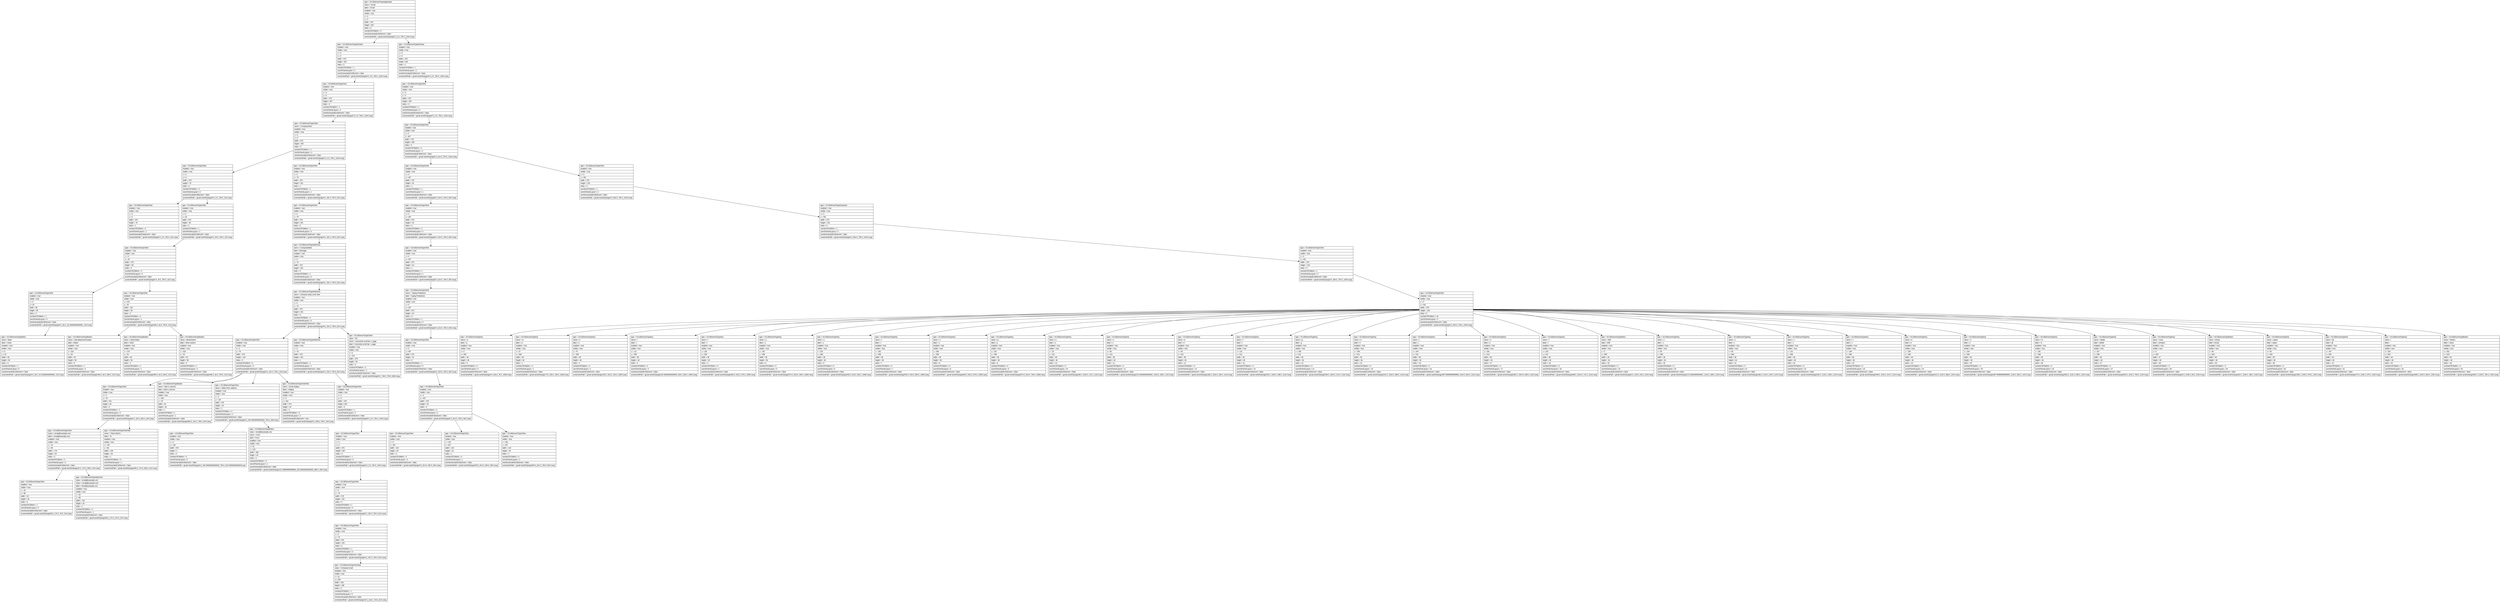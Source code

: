 digraph Layout {

	node [shape=record fontname=Arial];

	0	[label="{type = XCUIElementTypeApplication\l|name = Gmail\l|label = Gmail\l|enabled = true\l|visible = true\l|x = 0\l|y = 0\l|width = 375\l|height = 667\l|index = 0\l|numberOfChildren = 3\l|eventGeneratedOnElement = false \l|screenshotPath = gmail-send/S2/pngs/0.0_0.0_750.0_1334.0.png\l}"]
	1	[label="{type = XCUIElementTypeWindow\l|enabled = true\l|visible = true\l|x = 0\l|y = 0\l|width = 375\l|height = 667\l|index = 0\l|numberOfChildren = 1\l|numInParentLayout = 0\l|eventGeneratedOnElement = false \l|screenshotPath = gmail-send/S2/pngs/0.0_0.0_750.0_1334.0.png\l}"]
	2	[label="{type = XCUIElementTypeWindow\l|enabled = true\l|visible = true\l|x = 0\l|y = 0\l|width = 375\l|height = 667\l|index = 2\l|numberOfChildren = 1\l|numInParentLayout = 2\l|eventGeneratedOnElement = false \l|screenshotPath = gmail-send/S2/pngs/0.0_0.0_750.0_1334.0.png\l}"]
	3	[label="{type = XCUIElementTypeOther\l|enabled = true\l|visible = true\l|x = 0\l|y = 0\l|width = 375\l|height = 667\l|index = 0\l|numberOfChildren = 1\l|numInParentLayout = 0\l|eventGeneratedOnElement = false \l|screenshotPath = gmail-send/S2/pngs/0.0_0.0_750.0_1334.0.png\l}"]
	4	[label="{type = XCUIElementTypeOther\l|enabled = true\l|visible = true\l|x = 0\l|y = 0\l|width = 375\l|height = 667\l|index = 0\l|numberOfChildren = 1\l|numInParentLayout = 0\l|eventGeneratedOnElement = false \l|screenshotPath = gmail-send/S2/pngs/0.0_0.0_750.0_1334.0.png\l}"]
	5	[label="{type = XCUIElementTypeOther\l|name = ComposeView\l|enabled = true\l|visible = true\l|x = 0\l|y = 0\l|width = 375\l|height = 667\l|index = 0\l|numberOfChildren = 2\l|numInParentLayout = 0\l|eventGeneratedOnElement = false \l|screenshotPath = gmail-send/S2/pngs/0.0_0.0_750.0_1334.0.png\l}"]
	6	[label="{type = XCUIElementTypeOther\l|enabled = true\l|visible = true\l|x = 0\l|y = 407\l|width = 375\l|height = 260\l|index = 0\l|numberOfChildren = 4\l|numInParentLayout = 0\l|eventGeneratedOnElement = false \l|screenshotPath = gmail-send/S2/pngs/0.0_814.0_750.0_1334.0.png\l}"]
	7	[label="{type = XCUIElementTypeOther\l|enabled = true\l|visible = true\l|x = 0\l|y = 0\l|width = 375\l|height = 76\l|index = 0\l|numberOfChildren = 3\l|numInParentLayout = 0\l|eventGeneratedOnElement = false \l|screenshotPath = gmail-send/S2/pngs/0.0_0.0_750.0_152.0.png\l}"]
	8	[label="{type = XCUIElementTypeOther\l|enabled = true\l|visible = true\l|x = 0\l|y = 76\l|width = 375\l|height = 331\l|index = 1\l|numberOfChildren = 1\l|numInParentLayout = 1\l|eventGeneratedOnElement = false \l|screenshotPath = gmail-send/S2/pngs/0.0_152.0_750.0_814.0.png\l}"]
	9	[label="{type = XCUIElementTypeOther\l|enabled = true\l|visible = true\l|x = 0\l|y = 407\l|width = 375\l|height = 44\l|index = 1\l|numberOfChildren = 1\l|numInParentLayout = 1\l|eventGeneratedOnElement = false \l|screenshotPath = gmail-send/S2/pngs/0.0_814.0_750.0_902.0.png\l}"]
	10	[label="{type = XCUIElementTypeOther\l|enabled = true\l|visible = true\l|x = 0\l|y = 451\l|width = 375\l|height = 216\l|index = 3\l|numberOfChildren = 1\l|numInParentLayout = 3\l|eventGeneratedOnElement = false \l|screenshotPath = gmail-send/S2/pngs/0.0_902.0_750.0_1334.0.png\l}"]
	11	[label="{type = XCUIElementTypeOther\l|enabled = true\l|visible = true\l|x = 0\l|y = 0\l|width = 375\l|height = 76\l|index = 1\l|numberOfChildren = 0\l|numInParentLayout = 1\l|eventGeneratedOnElement = false \l|screenshotPath = gmail-send/S2/pngs/0.0_0.0_750.0_152.0.png\l}"]
	12	[label="{type = XCUIElementTypeOther\l|enabled = true\l|visible = true\l|x = 0\l|y = 20\l|width = 375\l|height = 56\l|index = 2\l|numberOfChildren = 1\l|numInParentLayout = 2\l|eventGeneratedOnElement = false \l|screenshotPath = gmail-send/S2/pngs/0.0_40.0_750.0_152.0.png\l}"]
	13	[label="{type = XCUIElementTypeOther\l|enabled = true\l|visible = true\l|x = 0\l|y = 76\l|width = 375\l|height = 331\l|index = 0\l|numberOfChildren = 1\l|numInParentLayout = 0\l|eventGeneratedOnElement = false \l|screenshotPath = gmail-send/S2/pngs/0.0_152.0_750.0_814.0.png\l}"]
	14	[label="{type = XCUIElementTypeOther\l|enabled = true\l|visible = true\l|x = 0\l|y = 407\l|width = 375\l|height = 44\l|index = 0\l|numberOfChildren = 2\l|numInParentLayout = 0\l|eventGeneratedOnElement = false \l|screenshotPath = gmail-send/S2/pngs/0.0_814.0_750.0_902.0.png\l}"]
	15	[label="{type = XCUIElementTypeKeyboard\l|enabled = true\l|visible = true\l|x = 0\l|y = 451\l|width = 375\l|height = 216\l|index = 0\l|numberOfChildren = 1\l|numInParentLayout = 0\l|eventGeneratedOnElement = false \l|screenshotPath = gmail-send/S2/pngs/0.0_902.0_750.0_1334.0.png\l}"]
	16	[label="{type = XCUIElementTypeOther\l|enabled = true\l|visible = true\l|x = 0\l|y = 20\l|width = 375\l|height = 56\l|index = 0\l|numberOfChildren = 3\l|numInParentLayout = 0\l|eventGeneratedOnElement = false \l|screenshotPath = gmail-send/S2/pngs/0.0_40.0_750.0_152.0.png\l}"]
	17	[label="{type = XCUIElementTypeWebView\l|name = ComposeEditor\l|label = Message\l|enabled = true\l|visible = true\l|x = 0\l|y = 76\l|width = 375\l|height = 331\l|index = 0\l|numberOfChildren = 1\l|numInParentLayout = 0\l|eventGeneratedOnElement = false \l|screenshotPath = gmail-send/S2/pngs/0.0_152.0_750.0_814.0.png\l}"]
	18	[label="{type = XCUIElementTypeOther\l|enabled = true\l|visible = true\l|x = 0\l|y = 407\l|width = 375\l|height = 44\l|index = 1\l|numberOfChildren = 1\l|numInParentLayout = 1\l|eventGeneratedOnElement = false \l|screenshotPath = gmail-send/S2/pngs/0.0_814.0_750.0_902.0.png\l}"]
	19	[label="{type = XCUIElementTypeOther\l|enabled = true\l|visible = true\l|x = 0\l|y = 451\l|width = 375\l|height = 216\l|index = 0\l|numberOfChildren = 1\l|numInParentLayout = 0\l|eventGeneratedOnElement = false \l|screenshotPath = gmail-send/S2/pngs/0.0_902.0_750.0_1334.0.png\l}"]
	20	[label="{type = XCUIElementTypeOther\l|enabled = true\l|visible = true\l|x = 0\l|y = 20\l|width = 56\l|height = 56\l|index = 0\l|numberOfChildren = 1\l|numInParentLayout = 0\l|eventGeneratedOnElement = false \l|screenshotPath = gmail-send/S2/pngs/0.0_40.0_112.00000000000001_152.0.png\l}"]
	21	[label="{type = XCUIElementTypeOther\l|enabled = true\l|visible = true\l|x = 223\l|y = 20\l|width = 152\l|height = 56\l|index = 2\l|numberOfChildren = 3\l|numInParentLayout = 2\l|eventGeneratedOnElement = false \l|screenshotPath = gmail-send/S2/pngs/446.0_40.0_750.0_152.0.png\l}"]
	22	[label="{type = XCUIElementTypeWebView\l|name = Compose body scroll view\l|enabled = true\l|visible = true\l|x = 0\l|y = 76\l|width = 375\l|height = 331\l|index = 0\l|numberOfChildren = 4\l|numInParentLayout = 0\l|eventGeneratedOnElement = false \l|screenshotPath = gmail-send/S2/pngs/0.0_152.0_750.0_814.0.png\l}"]
	23	[label="{type = XCUIElementTypeOther\l|name = Typing Predictions\l|label = Typing Predictions\l|enabled = true\l|visible = true\l|x = 0\l|y = 407\l|width = 375\l|height = 44\l|index = 0\l|numberOfChildren = 1\l|numInParentLayout = 0\l|eventGeneratedOnElement = false \l|screenshotPath = gmail-send/S2/pngs/0.0_814.0_750.0_902.0.png\l}"]
	24	[label="{type = XCUIElementTypeOther\l|enabled = true\l|visible = true\l|x = 0\l|y = 451\l|width = 375\l|height = 216\l|index = 0\l|numberOfChildren = 34\l|numInParentLayout = 0\l|eventGeneratedOnElement = false \l|screenshotPath = gmail-send/S2/pngs/0.0_902.0_750.0_1334.0.png\l}"]
	25	[label="{type = XCUIElementTypeButton\l|name = Back\l|label = Close\l|enabled = true\l|visible = true\l|x = 0\l|y = 20\l|width = 56\l|height = 56\l|index = 0\l|numberOfChildren = 1\l|numInParentLayout = 0\l|eventGeneratedOnElement = false \l|screenshotPath = gmail-send/S2/pngs/0.0_40.0_112.00000000000001_152.0.png\l}"]
	26	[label="{type = XCUIElementTypeButton\l|name = Add attachment button\l|label = Attach\l|enabled = true\l|visible = true\l|x = 223\l|y = 20\l|width = 52\l|height = 56\l|index = 0\l|numberOfChildren = 1\l|numInParentLayout = 0\l|eventGeneratedOnElement = false \l|screenshotPath = gmail-send/S2/pngs/446.0_40.0_550.0_152.0.png\l}"]
	27	[label="{type = XCUIElementTypeButton\l|name = Send button\l|label = Send\l|enabled = true\l|visible = true\l|x = 275\l|y = 20\l|width = 48\l|height = 56\l|index = 1\l|numberOfChildren = 1\l|numInParentLayout = 1\l|eventGeneratedOnElement = false \l|screenshotPath = gmail-send/S2/pngs/550.0_40.0_646.0_152.0.png\l}"]
	28	[label="{type = XCUIElementTypeButton\l|name = MoreActions\l|label = More actions\l|enabled = true\l|visible = true\l|x = 323\l|y = 20\l|width = 52\l|height = 56\l|index = 2\l|numberOfChildren = 1\l|numInParentLayout = 2\l|eventGeneratedOnElement = false \l|screenshotPath = gmail-send/S2/pngs/646.0_40.0_750.0_152.0.png\l}"]
	29	[label="{type = XCUIElementTypeOther\l|enabled = true\l|visible = true\l|x = 0\l|y = 76\l|width = 375\l|height = 132\l|index = 0\l|numberOfChildren = 5\l|numInParentLayout = 0\l|eventGeneratedOnElement = false \l|screenshotPath = gmail-send/S2/pngs/0.0_152.0_750.0_416.0.png\l}"]
	30	[label="{type = XCUIElementTypeWebView\l|enabled = true\l|visible = true\l|x = 0\l|y = 76\l|width = 375\l|height = 331\l|index = 1\l|numberOfChildren = 1\l|numInParentLayout = 1\l|eventGeneratedOnElement = false \l|screenshotPath = gmail-send/S2/pngs/0.0_152.0_750.0_814.0.png\l}"]
	31	[label="{type = XCUIElementTypeOther\l|value = 0%\l|name = Horizontal scroll bar, 1 page\l|label = Horizontal scroll bar, 1 page\l|enabled = true\l|visible = true\l|x = 0\l|y = 374\l|width = 375\l|height = 30\l|index = 3\l|numberOfChildren = 0\l|numInParentLayout = 3\l|eventGeneratedOnElement = false \l|screenshotPath = gmail-send/S2/pngs/0.0_748.0_750.0_808.0.png\l}"]
	32	[label="{type = XCUIElementTypeOther\l|enabled = true\l|visible = true\l|x = 0\l|y = 407\l|width = 375\l|height = 44\l|index = 0\l|numberOfChildren = 1\l|numInParentLayout = 0\l|eventGeneratedOnElement = false \l|screenshotPath = gmail-send/S2/pngs/0.0_814.0_750.0_902.0.png\l}"]
	33	[label="{type = XCUIElementTypeKey\l|name = q\l|label = q\l|enabled = true\l|visible = true\l|x = 0\l|y = 458\l|width = 38\l|height = 46\l|index = 0\l|numberOfChildren = 0\l|numInParentLayout = 0\l|eventGeneratedOnElement = false \l|screenshotPath = gmail-send/S2/pngs/0.0_916.0_76.0_1008.0.png\l}"]
	34	[label="{type = XCUIElementTypeKey\l|name = w\l|label = w\l|enabled = true\l|visible = true\l|x = 37\l|y = 458\l|width = 38\l|height = 46\l|index = 1\l|numberOfChildren = 0\l|numInParentLayout = 1\l|eventGeneratedOnElement = false \l|screenshotPath = gmail-send/S2/pngs/74.0_916.0_150.0_1008.0.png\l}"]
	35	[label="{type = XCUIElementTypeKey\l|name = e\l|label = e\l|enabled = true\l|visible = true\l|x = 75\l|y = 458\l|width = 38\l|height = 46\l|index = 2\l|numberOfChildren = 0\l|numInParentLayout = 2\l|eventGeneratedOnElement = false \l|screenshotPath = gmail-send/S2/pngs/150.0_916.0_226.0_1008.0.png\l}"]
	36	[label="{type = XCUIElementTypeKey\l|name = r\l|label = r\l|enabled = true\l|visible = true\l|x = 112\l|y = 458\l|width = 38\l|height = 46\l|index = 3\l|numberOfChildren = 0\l|numInParentLayout = 3\l|eventGeneratedOnElement = false \l|screenshotPath = gmail-send/S2/pngs/224.00000000000003_916.0_300.0_1008.0.png\l}"]
	37	[label="{type = XCUIElementTypeKey\l|name = t\l|label = t\l|enabled = true\l|visible = true\l|x = 150\l|y = 458\l|width = 38\l|height = 46\l|index = 4\l|numberOfChildren = 0\l|numInParentLayout = 4\l|eventGeneratedOnElement = false \l|screenshotPath = gmail-send/S2/pngs/300.0_916.0_376.0_1008.0.png\l}"]
	38	[label="{type = XCUIElementTypeKey\l|name = y\l|label = y\l|enabled = true\l|visible = true\l|x = 187\l|y = 458\l|width = 38\l|height = 46\l|index = 5\l|numberOfChildren = 0\l|numInParentLayout = 5\l|eventGeneratedOnElement = false \l|screenshotPath = gmail-send/S2/pngs/374.0_916.0_450.0_1008.0.png\l}"]
	39	[label="{type = XCUIElementTypeKey\l|name = u\l|label = u\l|enabled = true\l|visible = true\l|x = 225\l|y = 458\l|width = 38\l|height = 46\l|index = 6\l|numberOfChildren = 0\l|numInParentLayout = 6\l|eventGeneratedOnElement = false \l|screenshotPath = gmail-send/S2/pngs/450.0_916.0_526.0_1008.0.png\l}"]
	40	[label="{type = XCUIElementTypeKey\l|name = i\l|label = i\l|enabled = true\l|visible = true\l|x = 262\l|y = 458\l|width = 38\l|height = 46\l|index = 7\l|numberOfChildren = 0\l|numInParentLayout = 7\l|eventGeneratedOnElement = false \l|screenshotPath = gmail-send/S2/pngs/524.0_916.0_600.0_1008.0.png\l}"]
	41	[label="{type = XCUIElementTypeKey\l|name = o\l|label = o\l|enabled = true\l|visible = true\l|x = 300\l|y = 458\l|width = 38\l|height = 46\l|index = 8\l|numberOfChildren = 0\l|numInParentLayout = 8\l|eventGeneratedOnElement = false \l|screenshotPath = gmail-send/S2/pngs/600.0_916.0_676.0_1008.0.png\l}"]
	42	[label="{type = XCUIElementTypeKey\l|name = p\l|label = p\l|enabled = true\l|visible = true\l|x = 337\l|y = 458\l|width = 38\l|height = 46\l|index = 9\l|numberOfChildren = 0\l|numInParentLayout = 9\l|eventGeneratedOnElement = false \l|screenshotPath = gmail-send/S2/pngs/674.0_916.0_750.0_1008.0.png\l}"]
	43	[label="{type = XCUIElementTypeKey\l|name = a\l|label = a\l|enabled = true\l|visible = true\l|x = 18\l|y = 512\l|width = 38\l|height = 46\l|index = 10\l|numberOfChildren = 0\l|numInParentLayout = 10\l|eventGeneratedOnElement = false \l|screenshotPath = gmail-send/S2/pngs/36.0_1024.0_112.0_1116.0.png\l}"]
	44	[label="{type = XCUIElementTypeKey\l|name = s\l|label = s\l|enabled = true\l|visible = true\l|x = 56\l|y = 512\l|width = 38\l|height = 46\l|index = 11\l|numberOfChildren = 0\l|numInParentLayout = 11\l|eventGeneratedOnElement = false \l|screenshotPath = gmail-send/S2/pngs/112.00000000000001_1024.0_188.0_1116.0.png\l}"]
	45	[label="{type = XCUIElementTypeKey\l|name = d\l|label = d\l|enabled = true\l|visible = true\l|x = 93\l|y = 512\l|width = 38\l|height = 46\l|index = 12\l|numberOfChildren = 0\l|numInParentLayout = 12\l|eventGeneratedOnElement = false \l|screenshotPath = gmail-send/S2/pngs/186.0_1024.0_262.0_1116.0.png\l}"]
	46	[label="{type = XCUIElementTypeKey\l|name = f\l|label = f\l|enabled = true\l|visible = true\l|x = 131\l|y = 512\l|width = 38\l|height = 46\l|index = 13\l|numberOfChildren = 0\l|numInParentLayout = 13\l|eventGeneratedOnElement = false \l|screenshotPath = gmail-send/S2/pngs/262.0_1024.0_338.0_1116.0.png\l}"]
	47	[label="{type = XCUIElementTypeKey\l|name = g\l|label = g\l|enabled = true\l|visible = true\l|x = 169\l|y = 512\l|width = 38\l|height = 46\l|index = 14\l|numberOfChildren = 0\l|numInParentLayout = 14\l|eventGeneratedOnElement = false \l|screenshotPath = gmail-send/S2/pngs/338.0_1024.0_414.0_1116.0.png\l}"]
	48	[label="{type = XCUIElementTypeKey\l|name = h\l|label = h\l|enabled = true\l|visible = true\l|x = 206\l|y = 512\l|width = 38\l|height = 46\l|index = 15\l|numberOfChildren = 0\l|numInParentLayout = 15\l|eventGeneratedOnElement = false \l|screenshotPath = gmail-send/S2/pngs/412.0_1024.0_488.0_1116.0.png\l}"]
	49	[label="{type = XCUIElementTypeKey\l|name = j\l|label = j\l|enabled = true\l|visible = true\l|x = 244\l|y = 512\l|width = 38\l|height = 46\l|index = 16\l|numberOfChildren = 0\l|numInParentLayout = 16\l|eventGeneratedOnElement = false \l|screenshotPath = gmail-send/S2/pngs/487.99999999999994_1024.0_564.0_1116.0.png\l}"]
	50	[label="{type = XCUIElementTypeKey\l|name = k\l|label = k\l|enabled = true\l|visible = true\l|x = 281\l|y = 512\l|width = 38\l|height = 46\l|index = 17\l|numberOfChildren = 0\l|numInParentLayout = 17\l|eventGeneratedOnElement = false \l|screenshotPath = gmail-send/S2/pngs/562.0_1024.0_638.0_1116.0.png\l}"]
	51	[label="{type = XCUIElementTypeKey\l|name = l\l|label = l\l|enabled = true\l|visible = true\l|x = 319\l|y = 512\l|width = 38\l|height = 46\l|index = 18\l|numberOfChildren = 0\l|numInParentLayout = 18\l|eventGeneratedOnElement = false \l|screenshotPath = gmail-send/S2/pngs/638.0_1024.0_714.0_1116.0.png\l}"]
	52	[label="{type = XCUIElementTypeButton\l|name = shift\l|label = shift\l|enabled = true\l|visible = true\l|x = 0\l|y = 566\l|width = 48\l|height = 46\l|index = 19\l|numberOfChildren = 0\l|numInParentLayout = 19\l|eventGeneratedOnElement = false \l|screenshotPath = gmail-send/S2/pngs/0.0_1132.0_96.0_1224.0.png\l}"]
	53	[label="{type = XCUIElementTypeKey\l|name = z\l|label = z\l|enabled = true\l|visible = true\l|x = 56\l|y = 566\l|width = 38\l|height = 46\l|index = 20\l|numberOfChildren = 0\l|numInParentLayout = 20\l|eventGeneratedOnElement = false \l|screenshotPath = gmail-send/S2/pngs/112.00000000000001_1132.0_188.0_1224.0.png\l}"]
	54	[label="{type = XCUIElementTypeKey\l|name = x\l|label = x\l|enabled = true\l|visible = true\l|x = 93\l|y = 566\l|width = 38\l|height = 46\l|index = 21\l|numberOfChildren = 0\l|numInParentLayout = 21\l|eventGeneratedOnElement = false \l|screenshotPath = gmail-send/S2/pngs/186.0_1132.0_262.0_1224.0.png\l}"]
	55	[label="{type = XCUIElementTypeKey\l|name = c\l|label = c\l|enabled = true\l|visible = true\l|x = 131\l|y = 566\l|width = 38\l|height = 46\l|index = 22\l|numberOfChildren = 0\l|numInParentLayout = 22\l|eventGeneratedOnElement = false \l|screenshotPath = gmail-send/S2/pngs/262.0_1132.0_338.0_1224.0.png\l}"]
	56	[label="{type = XCUIElementTypeKey\l|name = v\l|label = v\l|enabled = true\l|visible = true\l|x = 169\l|y = 566\l|width = 38\l|height = 46\l|index = 23\l|numberOfChildren = 0\l|numInParentLayout = 23\l|eventGeneratedOnElement = false \l|screenshotPath = gmail-send/S2/pngs/338.0_1132.0_414.0_1224.0.png\l}"]
	57	[label="{type = XCUIElementTypeKey\l|name = b\l|label = b\l|enabled = true\l|visible = true\l|x = 206\l|y = 566\l|width = 38\l|height = 46\l|index = 24\l|numberOfChildren = 0\l|numInParentLayout = 24\l|eventGeneratedOnElement = false \l|screenshotPath = gmail-send/S2/pngs/412.0_1132.0_488.0_1224.0.png\l}"]
	58	[label="{type = XCUIElementTypeKey\l|name = n\l|label = n\l|enabled = true\l|visible = true\l|x = 244\l|y = 566\l|width = 38\l|height = 46\l|index = 25\l|numberOfChildren = 0\l|numInParentLayout = 25\l|eventGeneratedOnElement = false \l|screenshotPath = gmail-send/S2/pngs/487.99999999999994_1132.0_564.0_1224.0.png\l}"]
	59	[label="{type = XCUIElementTypeKey\l|name = m\l|label = m\l|enabled = true\l|visible = true\l|x = 281\l|y = 566\l|width = 38\l|height = 46\l|index = 26\l|numberOfChildren = 0\l|numInParentLayout = 26\l|eventGeneratedOnElement = false \l|screenshotPath = gmail-send/S2/pngs/562.0_1132.0_638.0_1224.0.png\l}"]
	60	[label="{type = XCUIElementTypeKey\l|name = delete\l|label = delete\l|enabled = true\l|visible = true\l|x = 327\l|y = 566\l|width = 48\l|height = 46\l|index = 27\l|numberOfChildren = 0\l|numInParentLayout = 27\l|eventGeneratedOnElement = false \l|screenshotPath = gmail-send/S2/pngs/654.0_1132.0_750.0_1224.0.png\l}"]
	61	[label="{type = XCUIElementTypeKey\l|name = more\l|label = numbers\l|enabled = true\l|visible = true\l|x = 0\l|y = 620\l|width = 47\l|height = 46\l|index = 28\l|numberOfChildren = 0\l|numInParentLayout = 28\l|eventGeneratedOnElement = false \l|screenshotPath = gmail-send/S2/pngs/0.0_1240.0_94.0_1332.0.png\l}"]
	62	[label="{type = XCUIElementTypeButton\l|name = Emoji\l|label = Emoji\l|enabled = true\l|visible = true\l|x = 46\l|y = 620\l|width = 48\l|height = 46\l|index = 29\l|numberOfChildren = 0\l|numInParentLayout = 29\l|eventGeneratedOnElement = false \l|screenshotPath = gmail-send/S2/pngs/92.0_1240.0_188.0_1332.0.png\l}"]
	63	[label="{type = XCUIElementTypeKey\l|name = space\l|label = space\l|enabled = true\l|visible = true\l|x = 93\l|y = 620\l|width = 95\l|height = 46\l|index = 30\l|numberOfChildren = 0\l|numInParentLayout = 30\l|eventGeneratedOnElement = false \l|screenshotPath = gmail-send/S2/pngs/186.0_1240.0_376.0_1332.0.png\l}"]
	64	[label="{type = XCUIElementTypeKey\l|name = @\l|label = @\l|enabled = true\l|visible = true\l|x = 187\l|y = 620\l|width = 48\l|height = 46\l|index = 31\l|numberOfChildren = 0\l|numInParentLayout = 31\l|eventGeneratedOnElement = false \l|screenshotPath = gmail-send/S2/pngs/374.0_1240.0_470.0_1332.0.png\l}"]
	65	[label="{type = XCUIElementTypeKey\l|name = .\l|label = .\l|enabled = true\l|visible = true\l|x = 234\l|y = 620\l|width = 48\l|height = 46\l|index = 32\l|numberOfChildren = 0\l|numInParentLayout = 32\l|eventGeneratedOnElement = false \l|screenshotPath = gmail-send/S2/pngs/468.0_1240.0_564.0_1332.0.png\l}"]
	66	[label="{type = XCUIElementTypeButton\l|name = Return\l|label = return\l|enabled = true\l|visible = true\l|x = 281\l|y = 620\l|width = 94\l|height = 46\l|index = 33\l|numberOfChildren = 0\l|numInParentLayout = 33\l|eventGeneratedOnElement = false \l|screenshotPath = gmail-send/S2/pngs/562.0_1240.0_750.0_1332.0.png\l}"]
	67	[label="{type = XCUIElementTypeOther\l|enabled = true\l|visible = true\l|x = 0\l|y = 76\l|width = 341\l|height = 44\l|index = 0\l|numberOfChildren = 2\l|numInParentLayout = 0\l|eventGeneratedOnElement = false \l|screenshotPath = gmail-send/S2/pngs/0.0_152.0_682.0_240.0.png\l}"]
	68	[label="{type = XCUIElementTypeButton\l|name = Add cc and bcc\l|label = Add cc and bcc\l|enabled = true\l|visible = true\l|x = 325\l|y = 76\l|width = 44\l|height = 44\l|index = 1\l|numberOfChildren = 1\l|numInParentLayout = 1\l|eventGeneratedOnElement = false \l|screenshotPath = gmail-send/S2/pngs/650.0_152.0_738.0_240.0.png\l}"]
	69	[label="{type = XCUIElementTypeOther\l|name = Select from address\l|enabled = true\l|visible = true\l|x = 0\l|y = 120\l|width = 375\l|height = 44\l|index = 2\l|numberOfChildren = 3\l|numInParentLayout = 2\l|eventGeneratedOnElement = false \l|screenshotPath = gmail-send/S2/pngs/0.0_240.00000000000003_750.0_328.0.png\l}"]
	70	[label="{type = XCUIElementTypeTextField\l|name = Email subject\l|label = Subject\l|enabled = true\l|visible = true\l|x = 0\l|y = 164\l|width = 375\l|height = 44\l|index = 3\l|numberOfChildren = 0\l|numInParentLayout = 3\l|eventGeneratedOnElement = true \l|screenshotPath = gmail-send/S2/pngs/0.0_328.0_750.0_416.0.png\l}"]
	71	[label="{type = XCUIElementTypeOther\l|enabled = true\l|visible = true\l|x = 0\l|y = 0\l|width = 375\l|height = 667\l|index = 0\l|numberOfChildren = 1\l|numInParentLayout = 0\l|eventGeneratedOnElement = false \l|screenshotPath = gmail-send/S2/pngs/0.0_0.0_750.0_1334.0.png\l}"]
	72	[label="{type = XCUIElementTypeOther\l|enabled = true\l|visible = true\l|x = 0\l|y = 407\l|width = 375\l|height = 44\l|index = 0\l|numberOfChildren = 3\l|numInParentLayout = 0\l|eventGeneratedOnElement = false \l|screenshotPath = gmail-send/S2/pngs/0.0_814.0_750.0_902.0.png\l}"]
	73	[label="{type = XCUIElementTypeOther\l|name = email@example.com\l|label = email@example.com\l|enabled = true\l|visible = true\l|x = 16\l|y = 85\l|width = 179\l|height = 26\l|index = 0\l|numberOfChildren = 2\l|numInParentLayout = 0\l|eventGeneratedOnElement = false \l|screenshotPath = gmail-send/S2/pngs/32.0_170.0_390.0_222.0.png\l}"]
	74	[label="{type = XCUIElementTypeTextField\l|name = Token field to\l|label = To\l|enabled = true\l|visible = true\l|x = 197\l|y = 85\l|width = 128\l|height = 26\l|index = 1\l|numberOfChildren = 0\l|numInParentLayout = 1\l|eventGeneratedOnElement = false \l|screenshotPath = gmail-send/S2/pngs/394.0_170.0_650.0_222.0.png\l}"]
	75	[label="{type = XCUIElementTypeOther\l|enabled = true\l|visible = true\l|x = 0\l|y = 120\l|width = 375\l|height = 1\l|index = 0\l|numberOfChildren = 0\l|numInParentLayout = 0\l|eventGeneratedOnElement = false \l|screenshotPath = gmail-send/S2/pngs/0.0_240.00000000000003_750.0_242.00000000000003.png\l}"]
	76	[label="{type = XCUIElementTypeButton\l|value = email@example.com\l|name = From\l|label = From\l|enabled = true\l|visible = true\l|x = 61\l|y = 120\l|width = 282\l|height = 44\l|index = 2\l|numberOfChildren = 0\l|numInParentLayout = 2\l|eventGeneratedOnElement = false \l|screenshotPath = gmail-send/S2/pngs/121.99999999999999_240.00000000000003_686.0_328.0.png\l}"]
	77	[label="{type = XCUIElementTypeOther\l|enabled = true\l|visible = true\l|x = 0\l|y = 0\l|width = 375\l|height = 667\l|index = 0\l|numberOfChildren = 1\l|numInParentLayout = 0\l|eventGeneratedOnElement = false \l|screenshotPath = gmail-send/S2/pngs/0.0_0.0_750.0_1334.0.png\l}"]
	78	[label="{type = XCUIElementTypeOther\l|enabled = true\l|visible = true\l|x = 0\l|y = 407\l|width = 125\l|height = 44\l|index = 0\l|numberOfChildren = 0\l|numInParentLayout = 0\l|eventGeneratedOnElement = false \l|screenshotPath = gmail-send/S2/pngs/0.0_814.0_250.0_902.0.png\l}"]
	79	[label="{type = XCUIElementTypeOther\l|enabled = true\l|visible = true\l|x = 125\l|y = 407\l|width = 125\l|height = 44\l|index = 1\l|numberOfChildren = 0\l|numInParentLayout = 1\l|eventGeneratedOnElement = false \l|screenshotPath = gmail-send/S2/pngs/250.0_814.0_500.0_902.0.png\l}"]
	80	[label="{type = XCUIElementTypeOther\l|enabled = true\l|visible = true\l|x = 250\l|y = 407\l|width = 125\l|height = 44\l|index = 2\l|numberOfChildren = 0\l|numInParentLayout = 2\l|eventGeneratedOnElement = false \l|screenshotPath = gmail-send/S2/pngs/500.0_814.0_750.0_902.0.png\l}"]
	81	[label="{type = XCUIElementTypeOther\l|enabled = true\l|visible = true\l|x = 19\l|y = 88\l|width = 20\l|height = 20\l|index = 0\l|numberOfChildren = 1\l|numInParentLayout = 0\l|eventGeneratedOnElement = false \l|screenshotPath = gmail-send/S2/pngs/38.0_176.0_78.0_216.0.png\l}"]
	82	[label="{type = XCUIElementTypeStaticText\l|value = email@example.com\l|name = email@example.com\l|label = email@example.com\l|enabled = true\l|visible = true\l|x = 45\l|y = 85\l|width = 142\l|height = 26\l|index = 1\l|numberOfChildren = 0\l|numInParentLayout = 1\l|eventGeneratedOnElement = false \l|screenshotPath = gmail-send/S2/pngs/90.0_170.0_374.0_222.0.png\l}"]
	83	[label="{type = XCUIElementTypeOther\l|enabled = true\l|visible = true\l|x = 0\l|y = 76\l|width = 375\l|height = 331\l|index = 0\l|numberOfChildren = 1\l|numInParentLayout = 0\l|eventGeneratedOnElement = false \l|screenshotPath = gmail-send/S2/pngs/0.0_152.0_750.0_814.0.png\l}"]
	84	[label="{type = XCUIElementTypeOther\l|enabled = true\l|visible = true\l|x = 0\l|y = 76\l|width = 375\l|height = 331\l|index = 0\l|numberOfChildren = 1\l|numInParentLayout = 0\l|eventGeneratedOnElement = false \l|screenshotPath = gmail-send/S2/pngs/0.0_152.0_750.0_814.0.png\l}"]
	85	[label="{type = XCUIElementTypeTextView\l|value = Compose email\l|enabled = true\l|visible = true\l|x = 16\l|y = 208\l|width = 343\l|height = 199\l|index = 0\l|numberOfChildren = 1\l|numInParentLayout = 0\l|eventGeneratedOnElement = false \l|screenshotPath = gmail-send/S2/pngs/32.0_416.0_718.0_814.0.png\l}"]


	0 -> 1
	0 -> 2
	1 -> 3
	2 -> 4
	3 -> 5
	4 -> 6
	5 -> 7
	5 -> 8
	6 -> 9
	6 -> 10
	7 -> 11
	7 -> 12
	8 -> 13
	9 -> 14
	10 -> 15
	12 -> 16
	13 -> 17
	14 -> 18
	15 -> 19
	16 -> 20
	16 -> 21
	17 -> 22
	18 -> 23
	19 -> 24
	20 -> 25
	21 -> 26
	21 -> 27
	21 -> 28
	22 -> 29
	22 -> 30
	22 -> 31
	23 -> 32
	24 -> 33
	24 -> 34
	24 -> 35
	24 -> 36
	24 -> 37
	24 -> 38
	24 -> 39
	24 -> 40
	24 -> 41
	24 -> 42
	24 -> 43
	24 -> 44
	24 -> 45
	24 -> 46
	24 -> 47
	24 -> 48
	24 -> 49
	24 -> 50
	24 -> 51
	24 -> 52
	24 -> 53
	24 -> 54
	24 -> 55
	24 -> 56
	24 -> 57
	24 -> 58
	24 -> 59
	24 -> 60
	24 -> 61
	24 -> 62
	24 -> 63
	24 -> 64
	24 -> 65
	24 -> 66
	29 -> 67
	29 -> 68
	29 -> 69
	29 -> 70
	30 -> 71
	32 -> 72
	67 -> 73
	67 -> 74
	69 -> 75
	69 -> 76
	71 -> 77
	72 -> 78
	72 -> 79
	72 -> 80
	73 -> 81
	73 -> 82
	77 -> 83
	83 -> 84
	84 -> 85


}